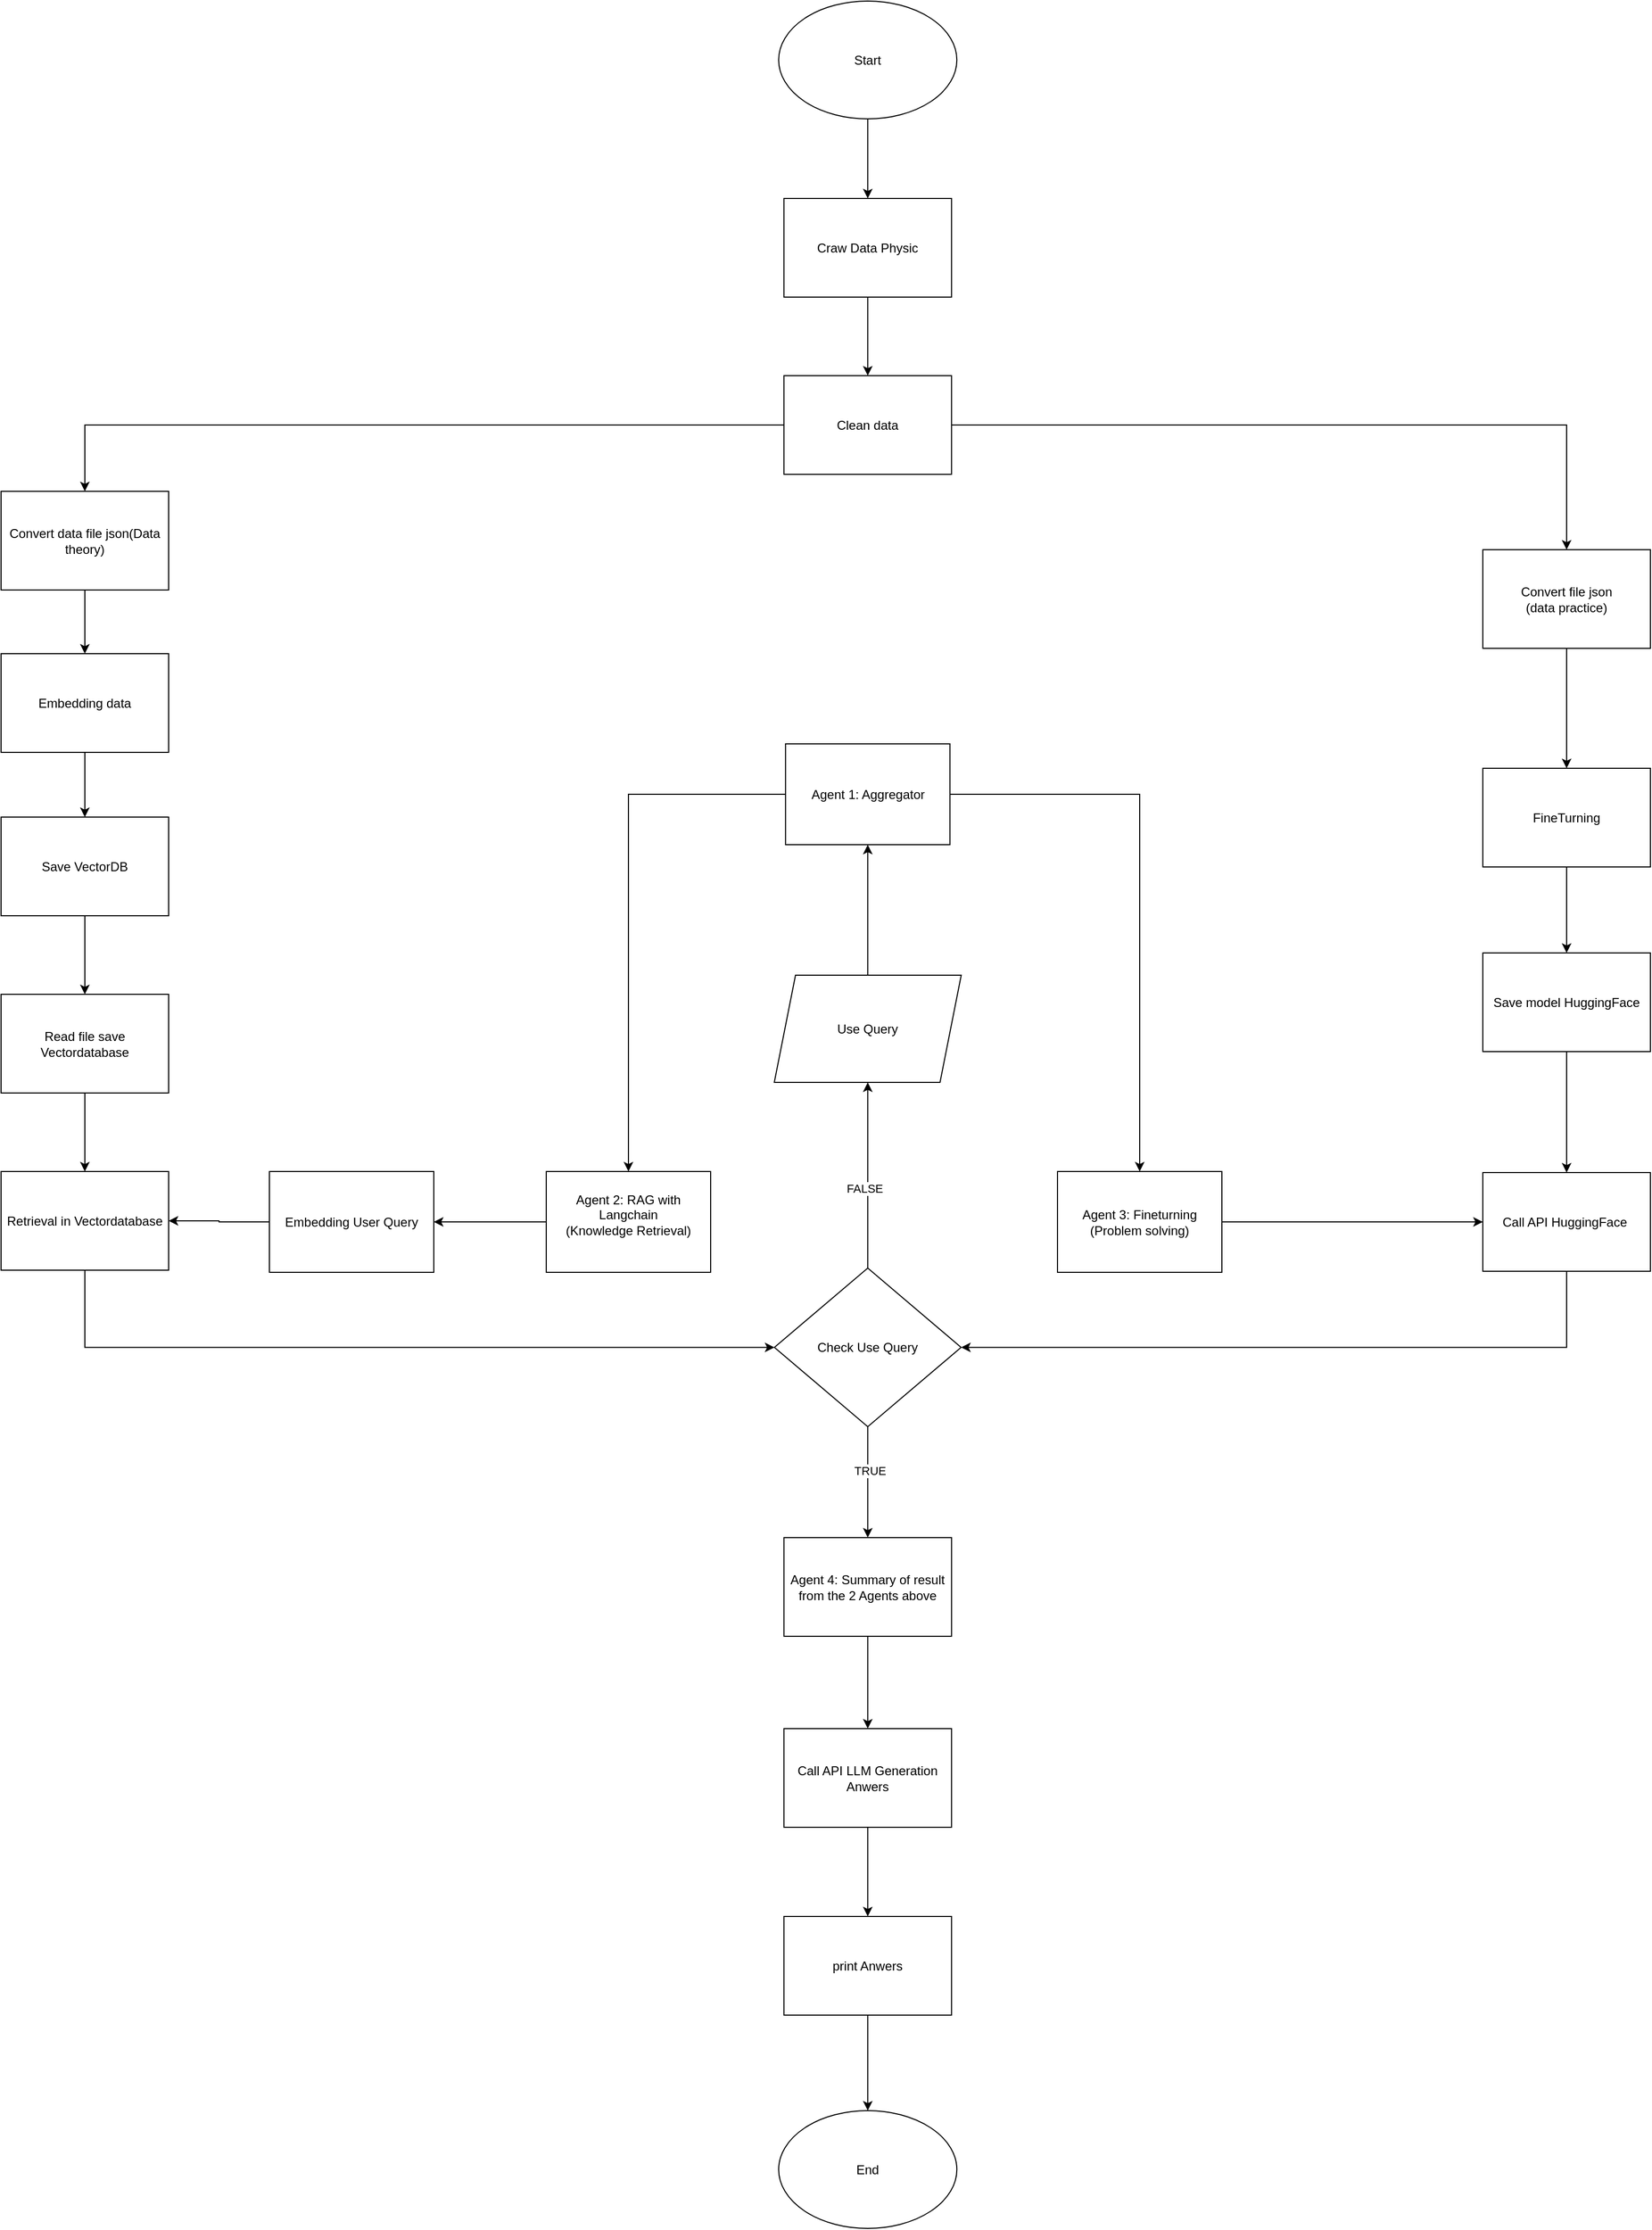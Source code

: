 <mxfile version="27.0.5">
  <diagram name="ID_Chung" id="OkipNnG6QuhryDRNETXd">
    <mxGraphModel dx="2593" dy="1418" grid="0" gridSize="10" guides="1" tooltips="1" connect="1" arrows="1" fold="1" page="1" pageScale="1" pageWidth="3300" pageHeight="4681" math="0" shadow="0">
      <root>
        <mxCell id="0" />
        <mxCell id="1" parent="0" />
        <mxCell id="3F9RgBMbNrfFmLX7gEI0-58" style="edgeStyle=orthogonalEdgeStyle;rounded=0;orthogonalLoop=1;jettySize=auto;html=1;exitX=0.5;exitY=1;exitDx=0;exitDy=0;" edge="1" parent="1" source="m3G65K0OsCKIVXgo8a6J-3" target="3F9RgBMbNrfFmLX7gEI0-17">
          <mxGeometry relative="1" as="geometry" />
        </mxCell>
        <mxCell id="m3G65K0OsCKIVXgo8a6J-3" value="Start" style="ellipse;whiteSpace=wrap;html=1;" parent="1" vertex="1">
          <mxGeometry x="1429.12" y="124" width="168" height="111" as="geometry" />
        </mxCell>
        <mxCell id="3F9RgBMbNrfFmLX7gEI0-72" style="edgeStyle=orthogonalEdgeStyle;rounded=0;orthogonalLoop=1;jettySize=auto;html=1;exitX=0.5;exitY=0;exitDx=0;exitDy=0;entryX=0.5;entryY=1;entryDx=0;entryDy=0;" edge="1" parent="1" source="m3G65K0OsCKIVXgo8a6J-5" target="3F9RgBMbNrfFmLX7gEI0-49">
          <mxGeometry relative="1" as="geometry" />
        </mxCell>
        <mxCell id="m3G65K0OsCKIVXgo8a6J-5" value="Use Query" style="shape=parallelogram;perimeter=parallelogramPerimeter;whiteSpace=wrap;html=1;fixedSize=1;" parent="1" vertex="1">
          <mxGeometry x="1425" y="1042" width="176.25" height="101" as="geometry" />
        </mxCell>
        <mxCell id="3F9RgBMbNrfFmLX7gEI0-69" style="edgeStyle=orthogonalEdgeStyle;rounded=0;orthogonalLoop=1;jettySize=auto;html=1;exitX=0;exitY=0.5;exitDx=0;exitDy=0;" edge="1" parent="1" source="m3G65K0OsCKIVXgo8a6J-6" target="3F9RgBMbNrfFmLX7gEI0-10">
          <mxGeometry relative="1" as="geometry" />
        </mxCell>
        <mxCell id="m3G65K0OsCKIVXgo8a6J-6" value="Embedding User Query" style="rounded=0;whiteSpace=wrap;html=1;" parent="1" vertex="1">
          <mxGeometry x="949" y="1227" width="155" height="95" as="geometry" />
        </mxCell>
        <mxCell id="3F9RgBMbNrfFmLX7gEI0-64" style="edgeStyle=orthogonalEdgeStyle;rounded=0;orthogonalLoop=1;jettySize=auto;html=1;exitX=0.5;exitY=1;exitDx=0;exitDy=0;" edge="1" parent="1" source="m3G65K0OsCKIVXgo8a6J-11" target="3F9RgBMbNrfFmLX7gEI0-10">
          <mxGeometry relative="1" as="geometry" />
        </mxCell>
        <mxCell id="m3G65K0OsCKIVXgo8a6J-11" value="&lt;div&gt;Read file save Vectordatabase&lt;/div&gt;" style="whiteSpace=wrap;html=1;rounded=0;" parent="1" vertex="1">
          <mxGeometry x="696" y="1060" width="158" height="93" as="geometry" />
        </mxCell>
        <mxCell id="3F9RgBMbNrfFmLX7gEI0-84" style="edgeStyle=orthogonalEdgeStyle;rounded=0;orthogonalLoop=1;jettySize=auto;html=1;exitX=0.5;exitY=0;exitDx=0;exitDy=0;entryX=0.5;entryY=1;entryDx=0;entryDy=0;" edge="1" parent="1" source="m3G65K0OsCKIVXgo8a6J-21" target="m3G65K0OsCKIVXgo8a6J-5">
          <mxGeometry relative="1" as="geometry" />
        </mxCell>
        <mxCell id="3F9RgBMbNrfFmLX7gEI0-85" value="" style="edgeLabel;html=1;align=center;verticalAlign=middle;resizable=0;points=[];" vertex="1" connectable="0" parent="3F9RgBMbNrfFmLX7gEI0-84">
          <mxGeometry x="-0.214" y="-4" relative="1" as="geometry">
            <mxPoint as="offset" />
          </mxGeometry>
        </mxCell>
        <mxCell id="3F9RgBMbNrfFmLX7gEI0-94" value="FALSE" style="edgeLabel;html=1;align=center;verticalAlign=middle;resizable=0;points=[];" vertex="1" connectable="0" parent="3F9RgBMbNrfFmLX7gEI0-84">
          <mxGeometry x="-0.14" y="3" relative="1" as="geometry">
            <mxPoint as="offset" />
          </mxGeometry>
        </mxCell>
        <mxCell id="3F9RgBMbNrfFmLX7gEI0-91" style="edgeStyle=orthogonalEdgeStyle;rounded=0;orthogonalLoop=1;jettySize=auto;html=1;exitX=0.5;exitY=1;exitDx=0;exitDy=0;entryX=0.5;entryY=0;entryDx=0;entryDy=0;" edge="1" parent="1" source="m3G65K0OsCKIVXgo8a6J-21" target="3F9RgBMbNrfFmLX7gEI0-88">
          <mxGeometry relative="1" as="geometry" />
        </mxCell>
        <mxCell id="3F9RgBMbNrfFmLX7gEI0-93" value="TRUE" style="edgeLabel;html=1;align=center;verticalAlign=middle;resizable=0;points=[];" vertex="1" connectable="0" parent="3F9RgBMbNrfFmLX7gEI0-91">
          <mxGeometry x="-0.206" y="2" relative="1" as="geometry">
            <mxPoint as="offset" />
          </mxGeometry>
        </mxCell>
        <mxCell id="m3G65K0OsCKIVXgo8a6J-21" value="Check Use Query" style="rhombus;whiteSpace=wrap;html=1;rounded=0;" parent="1" vertex="1">
          <mxGeometry x="1425.12" y="1318" width="176" height="149.5" as="geometry" />
        </mxCell>
        <mxCell id="3F9RgBMbNrfFmLX7gEI0-90" style="edgeStyle=orthogonalEdgeStyle;rounded=0;orthogonalLoop=1;jettySize=auto;html=1;exitX=0.5;exitY=1;exitDx=0;exitDy=0;entryX=0;entryY=0.5;entryDx=0;entryDy=0;" edge="1" parent="1" source="3F9RgBMbNrfFmLX7gEI0-10" target="m3G65K0OsCKIVXgo8a6J-21">
          <mxGeometry relative="1" as="geometry" />
        </mxCell>
        <mxCell id="3F9RgBMbNrfFmLX7gEI0-10" value="Retrieval&amp;nbsp;in Vectordatabase" style="whiteSpace=wrap;html=1;rounded=0;" vertex="1" parent="1">
          <mxGeometry x="696" y="1227" width="158" height="93" as="geometry" />
        </mxCell>
        <mxCell id="3F9RgBMbNrfFmLX7gEI0-19" style="edgeStyle=orthogonalEdgeStyle;rounded=0;orthogonalLoop=1;jettySize=auto;html=1;exitX=0.5;exitY=1;exitDx=0;exitDy=0;" edge="1" parent="1" source="3F9RgBMbNrfFmLX7gEI0-17" target="3F9RgBMbNrfFmLX7gEI0-18">
          <mxGeometry relative="1" as="geometry" />
        </mxCell>
        <mxCell id="3F9RgBMbNrfFmLX7gEI0-17" value="Craw Data Physic" style="whiteSpace=wrap;html=1;rounded=0;" vertex="1" parent="1">
          <mxGeometry x="1434.12" y="310" width="158" height="93" as="geometry" />
        </mxCell>
        <mxCell id="3F9RgBMbNrfFmLX7gEI0-22" style="edgeStyle=orthogonalEdgeStyle;rounded=0;orthogonalLoop=1;jettySize=auto;html=1;" edge="1" parent="1" source="3F9RgBMbNrfFmLX7gEI0-18" target="3F9RgBMbNrfFmLX7gEI0-21">
          <mxGeometry relative="1" as="geometry" />
        </mxCell>
        <mxCell id="3F9RgBMbNrfFmLX7gEI0-60" style="edgeStyle=orthogonalEdgeStyle;rounded=0;orthogonalLoop=1;jettySize=auto;html=1;exitX=1;exitY=0.5;exitDx=0;exitDy=0;entryX=0.5;entryY=0;entryDx=0;entryDy=0;" edge="1" parent="1" source="3F9RgBMbNrfFmLX7gEI0-18" target="3F9RgBMbNrfFmLX7gEI0-61">
          <mxGeometry relative="1" as="geometry">
            <mxPoint x="2108" y="640" as="targetPoint" />
          </mxGeometry>
        </mxCell>
        <mxCell id="3F9RgBMbNrfFmLX7gEI0-18" value="Clean data" style="whiteSpace=wrap;html=1;rounded=0;" vertex="1" parent="1">
          <mxGeometry x="1434.12" y="477" width="158" height="93" as="geometry" />
        </mxCell>
        <mxCell id="3F9RgBMbNrfFmLX7gEI0-59" style="edgeStyle=orthogonalEdgeStyle;rounded=0;orthogonalLoop=1;jettySize=auto;html=1;exitX=0.5;exitY=1;exitDx=0;exitDy=0;" edge="1" parent="1" source="3F9RgBMbNrfFmLX7gEI0-21" target="3F9RgBMbNrfFmLX7gEI0-27">
          <mxGeometry relative="1" as="geometry" />
        </mxCell>
        <mxCell id="3F9RgBMbNrfFmLX7gEI0-21" value="Convert data file json(Data theory)" style="whiteSpace=wrap;html=1;rounded=0;" vertex="1" parent="1">
          <mxGeometry x="696" y="586" width="158" height="93" as="geometry" />
        </mxCell>
        <mxCell id="3F9RgBMbNrfFmLX7gEI0-62" style="edgeStyle=orthogonalEdgeStyle;rounded=0;orthogonalLoop=1;jettySize=auto;html=1;exitX=0.5;exitY=1;exitDx=0;exitDy=0;entryX=0.5;entryY=0;entryDx=0;entryDy=0;" edge="1" parent="1" source="3F9RgBMbNrfFmLX7gEI0-27" target="3F9RgBMbNrfFmLX7gEI0-33">
          <mxGeometry relative="1" as="geometry" />
        </mxCell>
        <mxCell id="3F9RgBMbNrfFmLX7gEI0-27" value="Embedding data" style="whiteSpace=wrap;html=1;rounded=0;" vertex="1" parent="1">
          <mxGeometry x="696" y="739" width="158" height="93" as="geometry" />
        </mxCell>
        <mxCell id="3F9RgBMbNrfFmLX7gEI0-63" style="edgeStyle=orthogonalEdgeStyle;rounded=0;orthogonalLoop=1;jettySize=auto;html=1;exitX=0.5;exitY=1;exitDx=0;exitDy=0;entryX=0.5;entryY=0;entryDx=0;entryDy=0;" edge="1" parent="1" source="3F9RgBMbNrfFmLX7gEI0-33" target="m3G65K0OsCKIVXgo8a6J-11">
          <mxGeometry relative="1" as="geometry" />
        </mxCell>
        <mxCell id="3F9RgBMbNrfFmLX7gEI0-33" value="Save VectorDB" style="whiteSpace=wrap;html=1;rounded=0;" vertex="1" parent="1">
          <mxGeometry x="696" y="893" width="158" height="93" as="geometry" />
        </mxCell>
        <mxCell id="3F9RgBMbNrfFmLX7gEI0-75" style="edgeStyle=orthogonalEdgeStyle;rounded=0;orthogonalLoop=1;jettySize=auto;html=1;exitX=0.5;exitY=1;exitDx=0;exitDy=0;" edge="1" parent="1" source="3F9RgBMbNrfFmLX7gEI0-43" target="3F9RgBMbNrfFmLX7gEI0-47">
          <mxGeometry relative="1" as="geometry" />
        </mxCell>
        <mxCell id="3F9RgBMbNrfFmLX7gEI0-43" value="FineTurning" style="whiteSpace=wrap;html=1;rounded=0;" vertex="1" parent="1">
          <mxGeometry x="2093" y="847" width="158" height="93" as="geometry" />
        </mxCell>
        <mxCell id="3F9RgBMbNrfFmLX7gEI0-79" style="edgeStyle=orthogonalEdgeStyle;rounded=0;orthogonalLoop=1;jettySize=auto;html=1;exitX=0.5;exitY=1;exitDx=0;exitDy=0;entryX=0.5;entryY=0;entryDx=0;entryDy=0;" edge="1" parent="1" source="3F9RgBMbNrfFmLX7gEI0-47" target="3F9RgBMbNrfFmLX7gEI0-78">
          <mxGeometry relative="1" as="geometry" />
        </mxCell>
        <mxCell id="3F9RgBMbNrfFmLX7gEI0-47" value="Save model HuggingFace" style="whiteSpace=wrap;html=1;rounded=0;" vertex="1" parent="1">
          <mxGeometry x="2093" y="1021" width="158" height="93" as="geometry" />
        </mxCell>
        <mxCell id="3F9RgBMbNrfFmLX7gEI0-73" style="edgeStyle=orthogonalEdgeStyle;rounded=0;orthogonalLoop=1;jettySize=auto;html=1;exitX=0;exitY=0.5;exitDx=0;exitDy=0;" edge="1" parent="1" source="3F9RgBMbNrfFmLX7gEI0-49" target="3F9RgBMbNrfFmLX7gEI0-53">
          <mxGeometry relative="1" as="geometry" />
        </mxCell>
        <mxCell id="3F9RgBMbNrfFmLX7gEI0-77" style="edgeStyle=orthogonalEdgeStyle;rounded=0;orthogonalLoop=1;jettySize=auto;html=1;exitX=1;exitY=0.5;exitDx=0;exitDy=0;entryX=0.5;entryY=0;entryDx=0;entryDy=0;" edge="1" parent="1" source="3F9RgBMbNrfFmLX7gEI0-49" target="3F9RgBMbNrfFmLX7gEI0-76">
          <mxGeometry relative="1" as="geometry" />
        </mxCell>
        <mxCell id="3F9RgBMbNrfFmLX7gEI0-49" value="Agent 1: Aggregator" style="rounded=0;whiteSpace=wrap;html=1;" vertex="1" parent="1">
          <mxGeometry x="1435.62" y="824" width="155" height="95" as="geometry" />
        </mxCell>
        <mxCell id="3F9RgBMbNrfFmLX7gEI0-68" style="edgeStyle=orthogonalEdgeStyle;rounded=0;orthogonalLoop=1;jettySize=auto;html=1;exitX=0;exitY=0.5;exitDx=0;exitDy=0;" edge="1" parent="1" source="3F9RgBMbNrfFmLX7gEI0-53" target="m3G65K0OsCKIVXgo8a6J-6">
          <mxGeometry relative="1" as="geometry" />
        </mxCell>
        <mxCell id="3F9RgBMbNrfFmLX7gEI0-53" value="Agent 2: RAG with Langchain&lt;div&gt;(Knowledge Retrieval)&lt;div&gt;&lt;br&gt;&lt;/div&gt;&lt;/div&gt;" style="rounded=0;whiteSpace=wrap;html=1;" vertex="1" parent="1">
          <mxGeometry x="1210" y="1227" width="155" height="95" as="geometry" />
        </mxCell>
        <mxCell id="3F9RgBMbNrfFmLX7gEI0-74" style="edgeStyle=orthogonalEdgeStyle;rounded=0;orthogonalLoop=1;jettySize=auto;html=1;exitX=0.5;exitY=1;exitDx=0;exitDy=0;entryX=0.5;entryY=0;entryDx=0;entryDy=0;" edge="1" parent="1" source="3F9RgBMbNrfFmLX7gEI0-61" target="3F9RgBMbNrfFmLX7gEI0-43">
          <mxGeometry relative="1" as="geometry" />
        </mxCell>
        <mxCell id="3F9RgBMbNrfFmLX7gEI0-61" value="Convert file json&lt;div&gt;(data practice)&lt;/div&gt;" style="whiteSpace=wrap;html=1;rounded=0;" vertex="1" parent="1">
          <mxGeometry x="2093" y="641" width="158" height="93" as="geometry" />
        </mxCell>
        <mxCell id="3F9RgBMbNrfFmLX7gEI0-81" style="edgeStyle=orthogonalEdgeStyle;rounded=0;orthogonalLoop=1;jettySize=auto;html=1;exitX=1;exitY=0.5;exitDx=0;exitDy=0;" edge="1" parent="1" source="3F9RgBMbNrfFmLX7gEI0-76" target="3F9RgBMbNrfFmLX7gEI0-78">
          <mxGeometry relative="1" as="geometry" />
        </mxCell>
        <mxCell id="3F9RgBMbNrfFmLX7gEI0-76" value="Agent 3: Fineturning&lt;div&gt;(Problem solving)&lt;/div&gt;" style="rounded=0;whiteSpace=wrap;html=1;" vertex="1" parent="1">
          <mxGeometry x="1692" y="1227" width="155" height="95" as="geometry" />
        </mxCell>
        <mxCell id="3F9RgBMbNrfFmLX7gEI0-83" style="edgeStyle=orthogonalEdgeStyle;rounded=0;orthogonalLoop=1;jettySize=auto;html=1;exitX=0.5;exitY=1;exitDx=0;exitDy=0;entryX=1;entryY=0.5;entryDx=0;entryDy=0;" edge="1" parent="1" source="3F9RgBMbNrfFmLX7gEI0-78" target="m3G65K0OsCKIVXgo8a6J-21">
          <mxGeometry relative="1" as="geometry" />
        </mxCell>
        <mxCell id="3F9RgBMbNrfFmLX7gEI0-78" value="Call API HuggingFace&amp;nbsp;" style="whiteSpace=wrap;html=1;rounded=0;" vertex="1" parent="1">
          <mxGeometry x="2093" y="1228" width="158" height="93" as="geometry" />
        </mxCell>
        <mxCell id="3F9RgBMbNrfFmLX7gEI0-97" style="edgeStyle=orthogonalEdgeStyle;rounded=0;orthogonalLoop=1;jettySize=auto;html=1;exitX=0.5;exitY=1;exitDx=0;exitDy=0;" edge="1" parent="1" source="3F9RgBMbNrfFmLX7gEI0-88" target="3F9RgBMbNrfFmLX7gEI0-96">
          <mxGeometry relative="1" as="geometry" />
        </mxCell>
        <mxCell id="3F9RgBMbNrfFmLX7gEI0-88" value="Agent 4: Summary of result from the 2 Agents above" style="whiteSpace=wrap;html=1;rounded=0;" vertex="1" parent="1">
          <mxGeometry x="1434.13" y="1572" width="158" height="93" as="geometry" />
        </mxCell>
        <mxCell id="3F9RgBMbNrfFmLX7gEI0-102" style="edgeStyle=orthogonalEdgeStyle;rounded=0;orthogonalLoop=1;jettySize=auto;html=1;exitX=0.5;exitY=1;exitDx=0;exitDy=0;" edge="1" parent="1" source="3F9RgBMbNrfFmLX7gEI0-96" target="3F9RgBMbNrfFmLX7gEI0-101">
          <mxGeometry relative="1" as="geometry" />
        </mxCell>
        <mxCell id="3F9RgBMbNrfFmLX7gEI0-96" value="Call API LLM Generation Anwers" style="whiteSpace=wrap;html=1;rounded=0;" vertex="1" parent="1">
          <mxGeometry x="1434.12" y="1752" width="158" height="93" as="geometry" />
        </mxCell>
        <mxCell id="3F9RgBMbNrfFmLX7gEI0-99" value="End" style="ellipse;whiteSpace=wrap;html=1;" vertex="1" parent="1">
          <mxGeometry x="1429.13" y="2112" width="168" height="111" as="geometry" />
        </mxCell>
        <mxCell id="3F9RgBMbNrfFmLX7gEI0-103" style="edgeStyle=orthogonalEdgeStyle;rounded=0;orthogonalLoop=1;jettySize=auto;html=1;exitX=0.5;exitY=1;exitDx=0;exitDy=0;entryX=0.5;entryY=0;entryDx=0;entryDy=0;" edge="1" parent="1" source="3F9RgBMbNrfFmLX7gEI0-101" target="3F9RgBMbNrfFmLX7gEI0-99">
          <mxGeometry relative="1" as="geometry" />
        </mxCell>
        <mxCell id="3F9RgBMbNrfFmLX7gEI0-101" value="print Anwers" style="whiteSpace=wrap;html=1;rounded=0;" vertex="1" parent="1">
          <mxGeometry x="1434.12" y="1929" width="158" height="93" as="geometry" />
        </mxCell>
      </root>
    </mxGraphModel>
  </diagram>
</mxfile>
